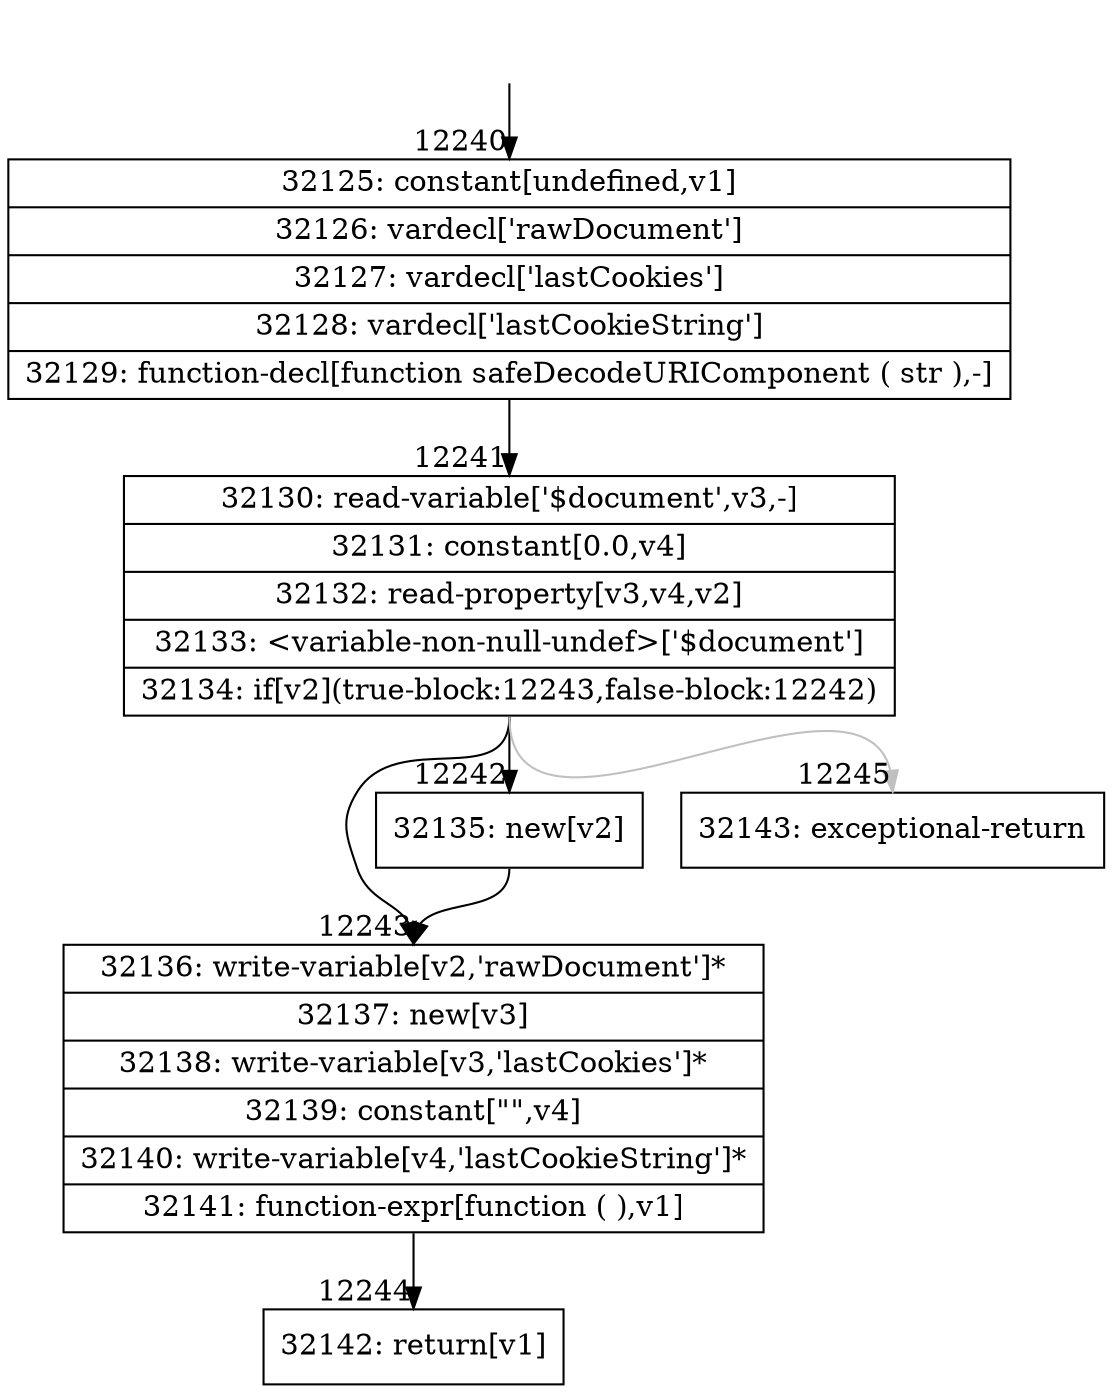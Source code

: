 digraph {
rankdir="TD"
BB_entry949[shape=none,label=""];
BB_entry949 -> BB12240 [tailport=s, headport=n, headlabel="    12240"]
BB12240 [shape=record label="{32125: constant[undefined,v1]|32126: vardecl['rawDocument']|32127: vardecl['lastCookies']|32128: vardecl['lastCookieString']|32129: function-decl[function safeDecodeURIComponent ( str ),-]}" ] 
BB12240 -> BB12241 [tailport=s, headport=n, headlabel="      12241"]
BB12241 [shape=record label="{32130: read-variable['$document',v3,-]|32131: constant[0.0,v4]|32132: read-property[v3,v4,v2]|32133: \<variable-non-null-undef\>['$document']|32134: if[v2](true-block:12243,false-block:12242)}" ] 
BB12241 -> BB12243 [tailport=s, headport=n, headlabel="      12243"]
BB12241 -> BB12242 [tailport=s, headport=n, headlabel="      12242"]
BB12241 -> BB12245 [tailport=s, headport=n, color=gray, headlabel="      12245"]
BB12242 [shape=record label="{32135: new[v2]}" ] 
BB12242 -> BB12243 [tailport=s, headport=n]
BB12243 [shape=record label="{32136: write-variable[v2,'rawDocument']*|32137: new[v3]|32138: write-variable[v3,'lastCookies']*|32139: constant[\"\",v4]|32140: write-variable[v4,'lastCookieString']*|32141: function-expr[function ( ),v1]}" ] 
BB12243 -> BB12244 [tailport=s, headport=n, headlabel="      12244"]
BB12244 [shape=record label="{32142: return[v1]}" ] 
BB12245 [shape=record label="{32143: exceptional-return}" ] 
//#$~ 17948
}
